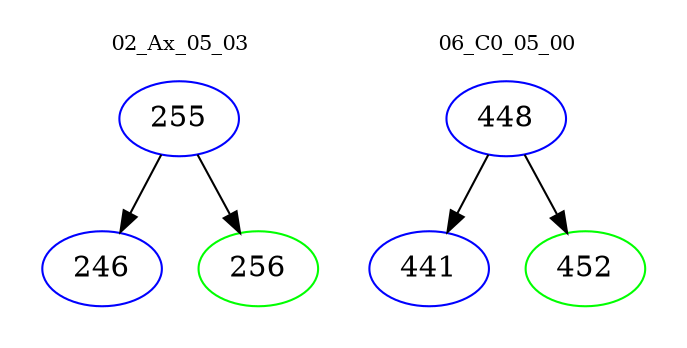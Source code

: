 digraph{
subgraph cluster_0 {
color = white
label = "02_Ax_05_03";
fontsize=10;
T0_255 [label="255", color="blue"]
T0_255 -> T0_246 [color="black"]
T0_246 [label="246", color="blue"]
T0_255 -> T0_256 [color="black"]
T0_256 [label="256", color="green"]
}
subgraph cluster_1 {
color = white
label = "06_C0_05_00";
fontsize=10;
T1_448 [label="448", color="blue"]
T1_448 -> T1_441 [color="black"]
T1_441 [label="441", color="blue"]
T1_448 -> T1_452 [color="black"]
T1_452 [label="452", color="green"]
}
}
